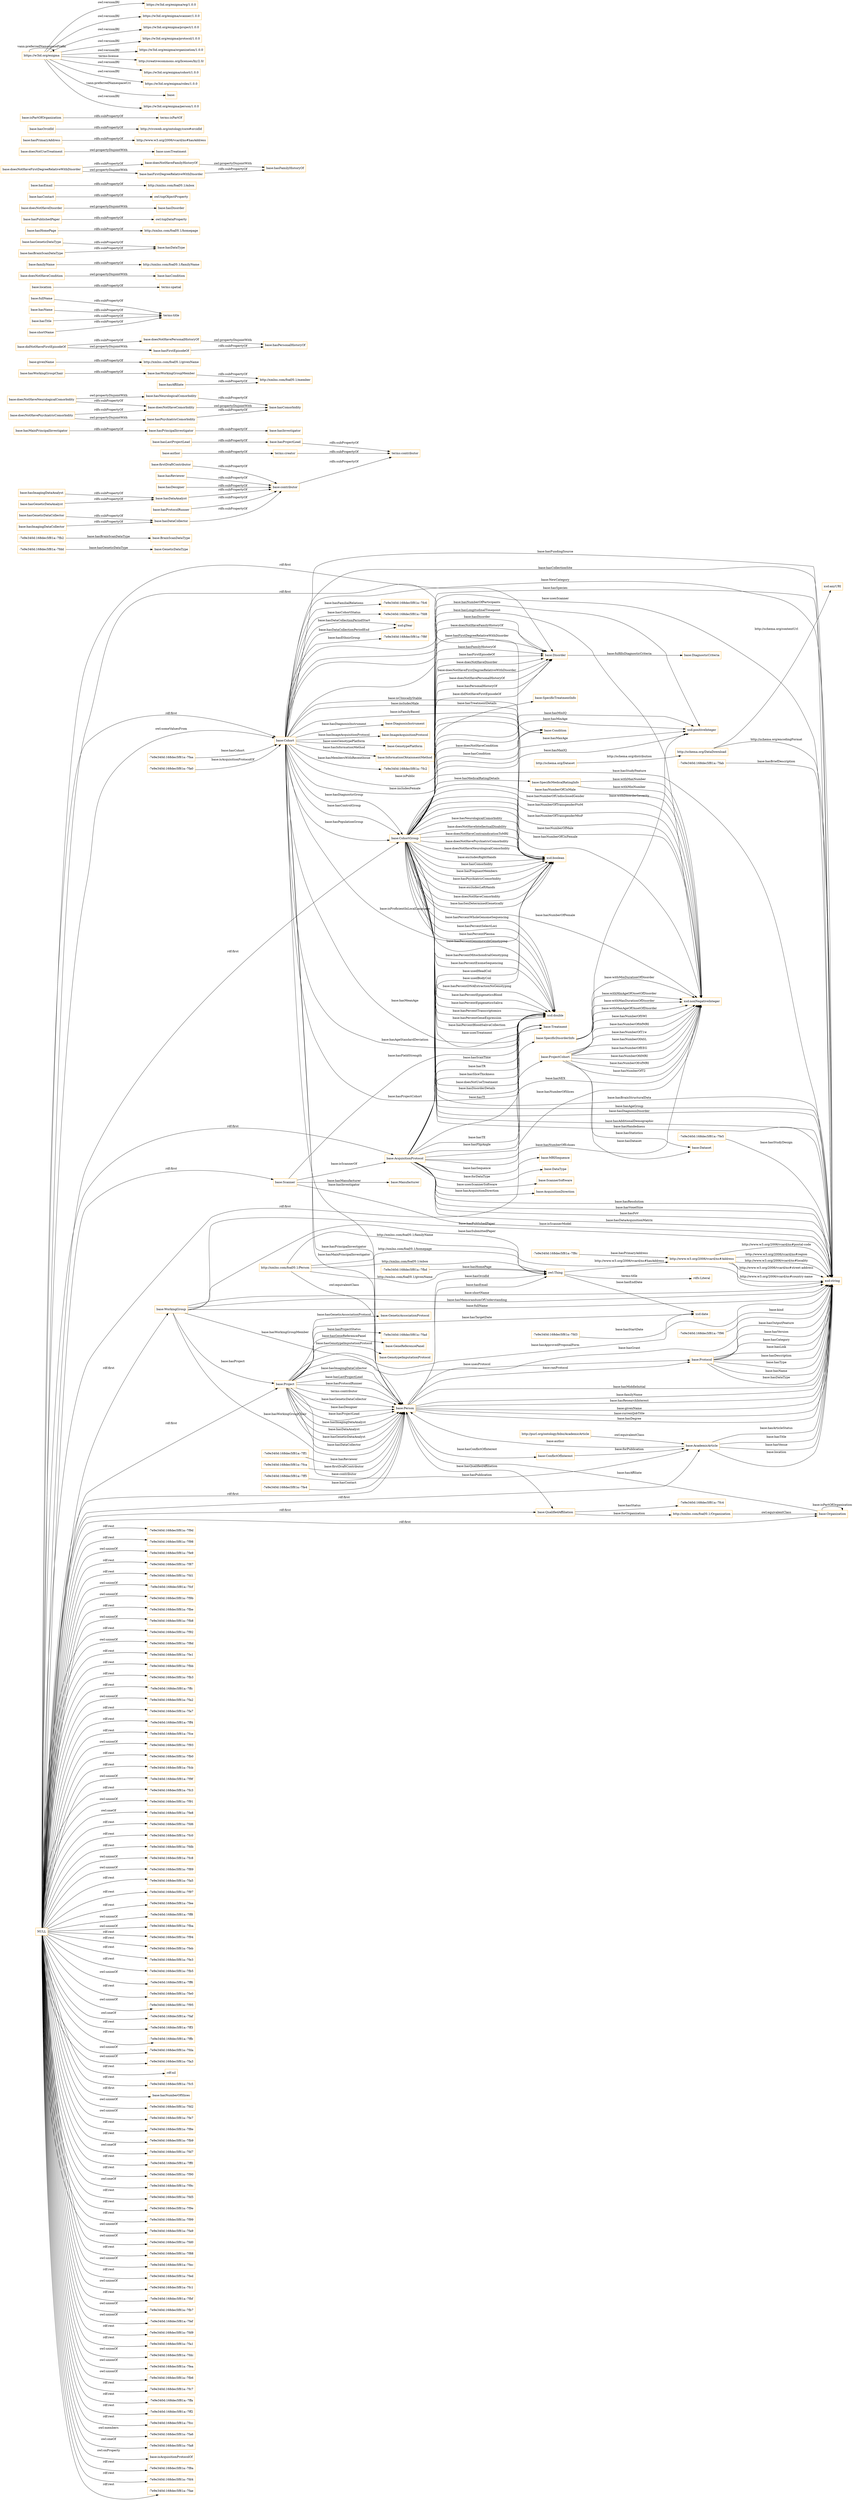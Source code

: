digraph ar2dtool_diagram { 
rankdir=LR;
size="1501"
node [shape = rectangle, color="orange"]; "base:SpecificDisorderInfo" "base:MRISequence" "-7e9e340d:168dec5f81a:-7ff1" "-7e9e340d:168dec5f81a:-7fab" "base:SpecificMedicalRatingInfo" "base:DataType" "-7e9e340d:168dec5f81a:-7fbd" "-7e9e340d:168dec5f81a:-7fe5" "http://purl.org/ontology/bibo/AcademicArticle" "base:DiagnosisInstrument" "base:WorkingGroup" "base:ImageAcquisitionProtocol" "base:Dataset" "http://schema.org/DataDownload" "base:ProjectCohort" "base:AcademicArticle" "-7e9e340d:168dec5f81a:-7fca" "base:QualifiedAffiliation" "-7e9e340d:168dec5f81a:-7fdd" "base:GeneReferencePanel" "base:ScannerSoftware" "-7e9e340d:168dec5f81a:-7fd3" "base:Protocol" "http://xmlns.com/foaf/0.1/Person" "base:AcquisitionProtocol" "base:GenotypePlatform" "-7e9e340d:168dec5f81a:-7fb2" "base:GenotypeImputationProtocol" "-7e9e340d:168dec5f81a:-7ff5" "base:GeneticDataType" "-7e9e340d:168dec5f81a:-7f8c" "-7e9e340d:168dec5f81a:-7fe4" "base:CohortGroup" "-7e9e340d:168dec5f81a:-7faa" "base:Scanner" "base:Condition" "base:Disorder" "base:ConflictOfInterest" "-7e9e340d:168dec5f81a:-7f96" "http://xmlns.com/foaf/0.1/Organization" "base:Manufacturer" "base:InformationObtainmentMethod" "base:AcquisitionDirection" "base:Cohort" "base:Project" "-7e9e340d:168dec5f81a:-7fa0" "base:GeneticAssociationProtocol" "-7e9e340d:168dec5f81a:-7fc2" "base:Person" "base:DiagnosticCriteria" "base:BrainScanDataType" "base:Treatment" "http://schema.org/Dataset" "base:SpecificTreatmentInfo" "base:Organization" "http://www.w3.org/2006/vcard/ns#Address" ; /*classes style*/
	"base:firstDraftContributor" -> "base:contributor" [ label = "rdfs:subPropertyOf" ];
	"base:hasMainPrincipalInvestigator" -> "base:hasPrincipalInvestigator" [ label = "rdfs:subPropertyOf" ];
	"base:hasPsychiatricComorbidity" -> "base:hasComorbidity" [ label = "rdfs:subPropertyOf" ];
	"base:hasWorkingGroupChair" -> "base:hasWorkingGroupMember" [ label = "rdfs:subPropertyOf" ];
	"base:givenName" -> "http://xmlns.com/foaf/0.1/givenName" [ label = "rdfs:subPropertyOf" ];
	"base:hasImagingDataAnalyst" -> "base:hasDataAnalyst" [ label = "rdfs:subPropertyOf" ];
	"base:hasWorkingGroupMember" -> "http://xmlns.com/foaf/0.1/member" [ label = "rdfs:subPropertyOf" ];
	"base:didNotHaveFirstEpisodeOf" -> "base:doesNotHavePersonalHistoryOf" [ label = "rdfs:subPropertyOf" ];
	"base:didNotHaveFirstEpisodeOf" -> "base:hasFirstEpisodeOf" [ label = "owl:propertyDisjointWith" ];
	"base:fullName" -> "terms:title" [ label = "rdfs:subPropertyOf" ];
	"base:location" -> "terms:spatial" [ label = "rdfs:subPropertyOf" ];
	"base:hasNeurologicalComorbidity" -> "base:hasComorbidity" [ label = "rdfs:subPropertyOf" ];
	"base:doesNotHaveCondition" -> "base:hasCondition" [ label = "owl:propertyDisjointWith" ];
	"base:familyName" -> "http://xmlns.com/foaf/0.1/familyName" [ label = "rdfs:subPropertyOf" ];
	"base:hasLastProjectLead" -> "base:hasProjectLead" [ label = "rdfs:subPropertyOf" ];
	"base:author" -> "terms:creator" [ label = "rdfs:subPropertyOf" ];
	"base:hasGeneticDataType" -> "base:hasDataType" [ label = "rdfs:subPropertyOf" ];
	"base:hasHomePage" -> "http://xmlns.com/foaf/0.1/homepage" [ label = "rdfs:subPropertyOf" ];
	"http://xmlns.com/foaf/0.1/Person" -> "base:Person" [ label = "owl:equivalentClass" ];
	"base:hasPublishedPaper" -> "owl:topDataProperty" [ label = "rdfs:subPropertyOf" ];
	"base:hasName" -> "terms:title" [ label = "rdfs:subPropertyOf" ];
	"base:doesNotHaveDisorder" -> "base:hasDisorder" [ label = "owl:propertyDisjointWith" ];
	"base:hasContact" -> "owl:topObjectProperty" [ label = "rdfs:subPropertyOf" ];
	"base:hasEmail" -> "http://xmlns.com/foaf/0.1/mbox" [ label = "rdfs:subPropertyOf" ];
	"base:hasProtocolRunner" -> "base:contributor" [ label = "rdfs:subPropertyOf" ];
	"base:doesNotHavePsychiatricComorbidity" -> "base:doesNotHaveComorbidity" [ label = "rdfs:subPropertyOf" ];
	"base:doesNotHavePsychiatricComorbidity" -> "base:hasPsychiatricComorbidity" [ label = "owl:propertyDisjointWith" ];
	"base:doesNotHaveFirstDegreeRelativeWithDisorder" -> "base:doesNotHaveFamilyHistoryOf" [ label = "rdfs:subPropertyOf" ];
	"base:doesNotHaveFirstDegreeRelativeWithDisorder" -> "base:hasFirstDegreeRelativeWithDisorder" [ label = "owl:propertyDisjointWith" ];
	"base:hasBrainScanDataType" -> "base:hasDataType" [ label = "rdfs:subPropertyOf" ];
	"base:hasGeneticDataCollector" -> "base:hasDataCollector" [ label = "rdfs:subPropertyOf" ];
	"base:hasDataAnalyst" -> "base:contributor" [ label = "rdfs:subPropertyOf" ];
	"base:hasAffiliate" -> "http://xmlns.com/foaf/0.1/member" [ label = "rdfs:subPropertyOf" ];
	"base:hasDataCollector" -> "base:contributor" [ label = "rdfs:subPropertyOf" ];
	"http://purl.org/ontology/bibo/AcademicArticle" -> "base:AcademicArticle" [ label = "owl:equivalentClass" ];
	"base:hasReviewer" -> "base:contributor" [ label = "rdfs:subPropertyOf" ];
	"base:hasGeneticDataAnalyst" -> "base:hasDataAnalyst" [ label = "rdfs:subPropertyOf" ];
	"base:doesNotUseTreatment" -> "base:usesTreatment" [ label = "owl:propertyDisjointWith" ];
	"base:doesNotHaveFamilyHistoryOf" -> "base:hasFamilyHistoryOf" [ label = "owl:propertyDisjointWith" ];
	"terms:creator" -> "terms:contributor" [ label = "rdfs:subPropertyOf" ];
	"base:hasPrimaryAddress" -> "http://www.w3.org/2006/vcard/ns#hasAddress" [ label = "rdfs:subPropertyOf" ];
	"base:doesNotHavePersonalHistoryOf" -> "base:hasPersonalHistoryOf" [ label = "owl:propertyDisjointWith" ];
	"base:hasImagingDataCollector" -> "base:hasDataCollector" [ label = "rdfs:subPropertyOf" ];
	"http://xmlns.com/foaf/0.1/Organization" -> "base:Organization" [ label = "owl:equivalentClass" ];
	"base:hasFirstEpisodeOf" -> "base:hasPersonalHistoryOf" [ label = "rdfs:subPropertyOf" ];
	"base:hasOrcidId" -> "http://vivoweb.org/ontology/core#orcidId" [ label = "rdfs:subPropertyOf" ];
	"NULL" -> "-7e9e340d:168dec5f81a:-7f9d" [ label = "rdf:rest" ];
	"NULL" -> "-7e9e340d:168dec5f81a:-7f98" [ label = "rdf:rest" ];
	"NULL" -> "base:AcquisitionProtocol" [ label = "rdf:first" ];
	"NULL" -> "-7e9e340d:168dec5f81a:-7fe9" [ label = "owl:unionOf" ];
	"NULL" -> "-7e9e340d:168dec5f81a:-7f87" [ label = "rdf:rest" ];
	"NULL" -> "-7e9e340d:168dec5f81a:-7fd1" [ label = "rdf:rest" ];
	"NULL" -> "base:Project" [ label = "rdf:first" ];
	"NULL" -> "-7e9e340d:168dec5f81a:-7fcf" [ label = "owl:unionOf" ];
	"NULL" -> "-7e9e340d:168dec5f81a:-7f9b" [ label = "owl:unionOf" ];
	"NULL" -> "-7e9e340d:168dec5f81a:-7fbe" [ label = "rdf:rest" ];
	"NULL" -> "-7e9e340d:168dec5f81a:-7fb8" [ label = "owl:unionOf" ];
	"NULL" -> "base:WorkingGroup" [ label = "rdf:first" ];
	"NULL" -> "-7e9e340d:168dec5f81a:-7f92" [ label = "rdf:rest" ];
	"NULL" -> "-7e9e340d:168dec5f81a:-7f8d" [ label = "owl:unionOf" ];
	"NULL" -> "-7e9e340d:168dec5f81a:-7fe1" [ label = "rdf:rest" ];
	"NULL" -> "-7e9e340d:168dec5f81a:-7fbb" [ label = "rdf:rest" ];
	"NULL" -> "-7e9e340d:168dec5f81a:-7fb3" [ label = "rdf:rest" ];
	"NULL" -> "base:QualifiedAffiliation" [ label = "rdf:first" ];
	"NULL" -> "-7e9e340d:168dec5f81a:-7ffc" [ label = "rdf:rest" ];
	"NULL" -> "-7e9e340d:168dec5f81a:-7fa2" [ label = "owl:unionOf" ];
	"NULL" -> "-7e9e340d:168dec5f81a:-7fa7" [ label = "rdf:rest" ];
	"NULL" -> "-7e9e340d:168dec5f81a:-7ff4" [ label = "rdf:rest" ];
	"NULL" -> "-7e9e340d:168dec5f81a:-7fce" [ label = "rdf:rest" ];
	"NULL" -> "-7e9e340d:168dec5f81a:-7f93" [ label = "owl:unionOf" ];
	"NULL" -> "-7e9e340d:168dec5f81a:-7fb0" [ label = "rdf:rest" ];
	"NULL" -> "base:AcademicArticle" [ label = "rdf:first" ];
	"NULL" -> "-7e9e340d:168dec5f81a:-7fcb" [ label = "rdf:rest" ];
	"NULL" -> "-7e9e340d:168dec5f81a:-7f9f" [ label = "owl:unionOf" ];
	"NULL" -> "-7e9e340d:168dec5f81a:-7fc3" [ label = "rdf:rest" ];
	"NULL" -> "-7e9e340d:168dec5f81a:-7f91" [ label = "owl:unionOf" ];
	"NULL" -> "-7e9e340d:168dec5f81a:-7fe8" [ label = "owl:oneOf" ];
	"NULL" -> "-7e9e340d:168dec5f81a:-7fd6" [ label = "rdf:rest" ];
	"NULL" -> "base:CohortGroup" [ label = "rdf:first" ];
	"NULL" -> "-7e9e340d:168dec5f81a:-7fc0" [ label = "rdf:rest" ];
	"NULL" -> "-7e9e340d:168dec5f81a:-7fdb" [ label = "rdf:rest" ];
	"NULL" -> "-7e9e340d:168dec5f81a:-7fc8" [ label = "owl:unionOf" ];
	"NULL" -> "-7e9e340d:168dec5f81a:-7f89" [ label = "owl:unionOf" ];
	"NULL" -> "-7e9e340d:168dec5f81a:-7fa5" [ label = "rdf:rest" ];
	"NULL" -> "-7e9e340d:168dec5f81a:-7f97" [ label = "rdf:rest" ];
	"NULL" -> "-7e9e340d:168dec5f81a:-7fee" [ label = "rdf:rest" ];
	"NULL" -> "-7e9e340d:168dec5f81a:-7ff8" [ label = "owl:unionOf" ];
	"NULL" -> "base:Scanner" [ label = "rdf:first" ];
	"NULL" -> "-7e9e340d:168dec5f81a:-7fba" [ label = "owl:unionOf" ];
	"NULL" -> "base:Condition" [ label = "rdf:first" ];
	"NULL" -> "-7e9e340d:168dec5f81a:-7f94" [ label = "rdf:rest" ];
	"NULL" -> "-7e9e340d:168dec5f81a:-7feb" [ label = "rdf:rest" ];
	"NULL" -> "-7e9e340d:168dec5f81a:-7fe3" [ label = "rdf:rest" ];
	"NULL" -> "-7e9e340d:168dec5f81a:-7fb5" [ label = "rdf:rest" ];
	"NULL" -> "-7e9e340d:168dec5f81a:-7ff6" [ label = "owl:unionOf" ];
	"NULL" -> "-7e9e340d:168dec5f81a:-7fe0" [ label = "rdf:rest" ];
	"NULL" -> "base:Disorder" [ label = "rdf:first" ];
	"NULL" -> "-7e9e340d:168dec5f81a:-7f95" [ label = "owl:unionOf" ];
	"NULL" -> "-7e9e340d:168dec5f81a:-7faf" [ label = "owl:oneOf" ];
	"NULL" -> "-7e9e340d:168dec5f81a:-7ff3" [ label = "rdf:rest" ];
	"NULL" -> "-7e9e340d:168dec5f81a:-7ffb" [ label = "rdf:rest" ];
	"NULL" -> "-7e9e340d:168dec5f81a:-7fda" [ label = "owl:unionOf" ];
	"NULL" -> "-7e9e340d:168dec5f81a:-7fa3" [ label = "owl:unionOf" ];
	"NULL" -> "rdf:nil" [ label = "rdf:rest" ];
	"NULL" -> "base:Cohort" [ label = "rdf:first" ];
	"NULL" -> "-7e9e340d:168dec5f81a:-7fc5" [ label = "rdf:rest" ];
	"NULL" -> "base:hasNumberOfSlices" [ label = "rdf:first" ];
	"NULL" -> "-7e9e340d:168dec5f81a:-7fd2" [ label = "owl:unionOf" ];
	"NULL" -> "-7e9e340d:168dec5f81a:-7fe7" [ label = "owl:unionOf" ];
	"NULL" -> "-7e9e340d:168dec5f81a:-7f8e" [ label = "rdf:rest" ];
	"NULL" -> "-7e9e340d:168dec5f81a:-7fb9" [ label = "rdf:rest" ];
	"NULL" -> "-7e9e340d:168dec5f81a:-7fd7" [ label = "owl:oneOf" ];
	"NULL" -> "-7e9e340d:168dec5f81a:-7ff0" [ label = "rdf:rest" ];
	"NULL" -> "-7e9e340d:168dec5f81a:-7f90" [ label = "rdf:rest" ];
	"NULL" -> "base:Treatment" [ label = "rdf:first" ];
	"NULL" -> "-7e9e340d:168dec5f81a:-7f9c" [ label = "owl:oneOf" ];
	"NULL" -> "-7e9e340d:168dec5f81a:-7fd5" [ label = "rdf:rest" ];
	"NULL" -> "-7e9e340d:168dec5f81a:-7f9e" [ label = "rdf:rest" ];
	"NULL" -> "-7e9e340d:168dec5f81a:-7f99" [ label = "rdf:rest" ];
	"NULL" -> "-7e9e340d:168dec5f81a:-7fa9" [ label = "owl:unionOf" ];
	"NULL" -> "-7e9e340d:168dec5f81a:-7fd0" [ label = "owl:unionOf" ];
	"NULL" -> "-7e9e340d:168dec5f81a:-7f88" [ label = "rdf:rest" ];
	"NULL" -> "-7e9e340d:168dec5f81a:-7fec" [ label = "owl:unionOf" ];
	"NULL" -> "-7e9e340d:168dec5f81a:-7fed" [ label = "rdf:rest" ];
	"NULL" -> "-7e9e340d:168dec5f81a:-7fc1" [ label = "owl:unionOf" ];
	"NULL" -> "-7e9e340d:168dec5f81a:-7fbf" [ label = "rdf:rest" ];
	"NULL" -> "-7e9e340d:168dec5f81a:-7fb7" [ label = "owl:unionOf" ];
	"NULL" -> "-7e9e340d:168dec5f81a:-7fef" [ label = "owl:unionOf" ];
	"NULL" -> "-7e9e340d:168dec5f81a:-7fd9" [ label = "rdf:rest" ];
	"NULL" -> "-7e9e340d:168dec5f81a:-7fa1" [ label = "rdf:rest" ];
	"NULL" -> "base:Person" [ label = "rdf:first" ];
	"NULL" -> "base:Organization" [ label = "rdf:first" ];
	"NULL" -> "-7e9e340d:168dec5f81a:-7fdc" [ label = "owl:unionOf" ];
	"NULL" -> "-7e9e340d:168dec5f81a:-7fea" [ label = "owl:unionOf" ];
	"NULL" -> "-7e9e340d:168dec5f81a:-7fb6" [ label = "owl:unionOf" ];
	"NULL" -> "-7e9e340d:168dec5f81a:-7fc7" [ label = "rdf:rest" ];
	"NULL" -> "base:Cohort" [ label = "owl:someValuesFrom" ];
	"NULL" -> "-7e9e340d:168dec5f81a:-7ffa" [ label = "rdf:rest" ];
	"NULL" -> "-7e9e340d:168dec5f81a:-7ff2" [ label = "rdf:rest" ];
	"NULL" -> "-7e9e340d:168dec5f81a:-7fcc" [ label = "rdf:rest" ];
	"NULL" -> "-7e9e340d:168dec5f81a:-7fa6" [ label = "owl:members" ];
	"NULL" -> "-7e9e340d:168dec5f81a:-7fa8" [ label = "owl:oneOf" ];
	"NULL" -> "base:isAcquisitionProtocolOf" [ label = "owl:onProperty" ];
	"NULL" -> "-7e9e340d:168dec5f81a:-7f8a" [ label = "rdf:rest" ];
	"NULL" -> "-7e9e340d:168dec5f81a:-7fd4" [ label = "rdf:rest" ];
	"NULL" -> "-7e9e340d:168dec5f81a:-7fae" [ label = "rdf:rest" ];
	"base:isPartOfOrganization" -> "terms:isPartOf" [ label = "rdfs:subPropertyOf" ];
	"base:hasTitle" -> "terms:title" [ label = "rdfs:subPropertyOf" ];
	"base:contributor" -> "terms:contributor" [ label = "rdfs:subPropertyOf" ];
	"base:hasProjectLead" -> "terms:contributor" [ label = "rdfs:subPropertyOf" ];
	"https://w3id.org/enigma" -> "https://w3id.org/enigma/wg/1.0.0" [ label = "owl:versionIRI" ];
	"https://w3id.org/enigma" -> "https://w3id.org/enigma/scanner/1.0.0" [ label = "owl:versionIRI" ];
	"https://w3id.org/enigma" -> "https://w3id.org/enigma/project/1.0.0" [ label = "owl:versionIRI" ];
	"https://w3id.org/enigma" -> "https://w3id.org/enigma/protocol/1.0.0" [ label = "owl:versionIRI" ];
	"https://w3id.org/enigma" -> "https://w3id.org/enigma/organization/1.0.0" [ label = "owl:versionIRI" ];
	"https://w3id.org/enigma" -> "http://creativecommons.org/licenses/by/2.0/" [ label = "terms:license" ];
	"https://w3id.org/enigma" -> "https://w3id.org/enigma/cohort/1.0.0" [ label = "owl:versionIRI" ];
	"https://w3id.org/enigma" -> "https://w3id.org/enigma/roles/1.0.0" [ label = "owl:versionIRI" ];
	"https://w3id.org/enigma" -> "base:" [ label = "vann:preferredNamespaceUri" ];
	"https://w3id.org/enigma" -> "https://w3id.org/enigma/person/1.0.0" [ label = "owl:versionIRI" ];
	"https://w3id.org/enigma" -> "https://w3id.org/enigma" [ label = "vann:preferredNamespacePrefix" ];
	"base:doesNotHaveComorbidity" -> "base:hasComorbidity" [ label = "owl:propertyDisjointWith" ];
	"base:hasDesigner" -> "base:contributor" [ label = "rdfs:subPropertyOf" ];
	"base:hasFirstDegreeRelativeWithDisorder" -> "base:hasFamilyHistoryOf" [ label = "rdfs:subPropertyOf" ];
	"base:hasPrincipalInvestigator" -> "base:hasInvestigator" [ label = "rdfs:subPropertyOf" ];
	"base:doesNotHaveNeurologicalComorbidity" -> "base:doesNotHaveComorbidity" [ label = "rdfs:subPropertyOf" ];
	"base:doesNotHaveNeurologicalComorbidity" -> "base:hasNeurologicalComorbidity" [ label = "owl:propertyDisjointWith" ];
	"base:shortName" -> "terms:title" [ label = "rdfs:subPropertyOf" ];
	"-7e9e340d:168dec5f81a:-7fab" -> "xsd:string" [ label = "base:hasBriefDescription" ];
	"base:CohortGroup" -> "xsd:positiveInteger" [ label = "base:hasMinIQ" ];
	"base:Project" -> "base:Person" [ label = "base:hasImagingDataAnalyst" ];
	"base:Project" -> "base:Person" [ label = "base:hasDataAnalyst" ];
	"base:Project" -> "base:GenotypeImputationProtocol" [ label = "base:hasGenotypeImputationProtocol" ];
	"base:CohortGroup" -> "xsd:string" [ label = "base:hasHandedness" ];
	"http://www.w3.org/2006/vcard/ns#Address" -> "xsd:string" [ label = "http://www.w3.org/2006/vcard/ns#postal-code" ];
	"base:Cohort" -> "-7e9e340d:168dec5f81a:-7fc6" [ label = "base:hasFamilialRelations" ];
	"base:CohortGroup" -> "base:SpecificMedicalRatingInfo" [ label = "base:hasMedicalRatingDetails" ];
	"base:Cohort" -> "xsd:boolean" [ label = "base:isProficientInLocalLanguage" ];
	"base:ProjectCohort" -> "xsd:nonNegativeInteger" [ label = "base:hasNumberOfrsfMRI" ];
	"base:Person" -> "base:ConflictOfInterest" [ label = "base:hasConflictOfInterest" ];
	"base:Project" -> "base:Person" [ label = "base:hasGeneticDataAnalyst" ];
	"base:Cohort" -> "base:CohortGroup" [ label = "base:hasControlGroup" ];
	"base:CohortGroup" -> "xsd:boolean" [ label = "base:doesNotHaveNeurologicalComorbidity" ];
	"base:CohortGroup" -> "base:Disorder" [ label = "base:hasDisorder" ];
	"base:CohortGroup" -> "xsd:double" [ label = "base:hasPercentGenomewideGenotyping" ];
	"base:AcademicArticle" -> "xsd:string" [ label = "base:hasArticleStatus" ];
	"base:Scanner" -> "base:AcquisitionProtocol" [ label = "base:isScannerOf" ];
	"base:Project" -> "base:Person" [ label = "base:hasDataCollector" ];
	"base:AcquisitionProtocol" -> "xsd:boolean" [ label = "base:usedBodyCoil" ];
	"base:CohortGroup" -> "base:Disorder" [ label = "base:doesNotHaveFamilyHistoryOf" ];
	"base:Scanner" -> "xsd:string" [ label = "base:isScannerModel" ];
	"base:Cohort" -> "-7e9e340d:168dec5f81a:-7fd8" [ label = "base:hasCohortStatus" ];
	"-7e9e340d:168dec5f81a:-7fe5" -> "xsd:string" [ label = "base:hasStudyDesign" ];
	"http://xmlns.com/foaf/0.1/Person" -> "owl:Thing" [ label = "http://xmlns.com/foaf/0.1/homepage" ];
	"base:Scanner" -> "base:Manufacturer" [ label = "base:hasManufacturer" ];
	"base:SpecificMedicalRatingInfo" -> "xsd:nonNegativeInteger" [ label = "base:withMinNumber" ];
	"-7e9e340d:168dec5f81a:-7ff5" -> "base:Person" [ label = "base:contributor" ];
	"base:Organization" -> "base:Organization" [ label = "base:isPartOfOrganization" ];
	"base:CohortGroup" -> "xsd:nonNegativeInteger" [ label = "base:hasNumberOfCisMale" ];
	"base:CohortGroup" -> "xsd:boolean" [ label = "base:excludesRightHands" ];
	"-7e9e340d:168dec5f81a:-7fa0" -> "base:Cohort" [ label = "base:isAcquisitionProtocolOf" ];
	"base:SpecificDisorderInfo" -> "xsd:nonNegativeInteger" [ label = "base:withMinAgeOfOnsetOfDisorder" ];
	"base:AcquisitionProtocol" -> "xsd:double" [ label = "base:hasFlipAngle" ];
	"base:CohortGroup" -> "base:Disorder" [ label = "base:hasFirstDegreeRelativeWithDisorder" ];
	"base:Protocol" -> "xsd:string" [ label = "base:hasLink" ];
	"base:Cohort" -> "base:Person" [ label = "base:hasInvestigator" ];
	"base:AcquisitionProtocol" -> "xsd:nonNegativeInteger" [ label = "base:hasNumberOfSlices" ];
	"base:Project" -> "base:Person" [ label = "base:hasImagingDataCollector" ];
	"base:Person" -> "xsd:string" [ label = "base:hasResearchInterest" ];
	"http://schema.org/DataDownload" -> "xsd:string" [ label = "http://schema.org/encodingFormat" ];
	"base:Person" -> "owl:Thing" [ label = "base:hasOrcidId" ];
	"base:AcquisitionProtocol" -> "xsd:nonNegativeInteger" [ label = "base:hasNumberOfEchoes" ];
	"base:Person" -> "base:Protocol" [ label = "base:ranProtocol" ];
	"base:AcquisitionProtocol" -> "base:DataType" [ label = "base:forDataType" ];
	"base:CohortGroup" -> "xsd:boolean" [ label = "base:hasComorbidity" ];
	"base:CohortGroup" -> "base:SpecificTreatmentInfo" [ label = "base:hasTreatmentDetails" ];
	"owl:Thing" -> "rdfs:Literal" [ label = "terms:title" ];
	"base:ProjectCohort" -> "base:Dataset" [ label = "base:hasDataset" ];
	"base:Project" -> "xsd:date" [ label = "base:hasTargetDate" ];
	"base:SpecificDisorderInfo" -> "xsd:nonNegativeInteger" [ label = "base:withMaxDurationOfDisorder" ];
	"base:Protocol" -> "xsd:string" [ label = "base:hasDescription" ];
	"base:CohortGroup" -> "base:Disorder" [ label = "base:hasFamilyHistoryOf" ];
	"base:Person" -> "xsd:string" [ label = "base:givenName" ];
	"base:Cohort" -> "base:GenotypePlatform" [ label = "base:usesGenotypePlatform" ];
	"base:Cohort" -> "base:ImageAcquisitionProtocol" [ label = "base:hasImageAcquisitionProtocol" ];
	"base:Project" -> "-7e9e340d:168dec5f81a:-7fad" [ label = "base:hasProjectStatus" ];
	"base:Person" -> "xsd:string" [ label = "base:currentJobTitle" ];
	"http://www.w3.org/2006/vcard/ns#Address" -> "xsd:string" [ label = "http://www.w3.org/2006/vcard/ns#region" ];
	"base:Organization" -> "base:Person" [ label = "base:hasAffiliate" ];
	"base:Protocol" -> "xsd:string" [ label = "base:hasType" ];
	"-7e9e340d:168dec5f81a:-7fbd" -> "owl:Thing" [ label = "base:hasHomePage" ];
	"owl:Thing" -> "http://www.w3.org/2006/vcard/ns#Address" [ label = "http://www.w3.org/2006/vcard/ns#hasAddress" ];
	"base:CohortGroup" -> "xsd:nonNegativeInteger" [ label = "base:hasNumberOfUndisclosedGender" ];
	"base:CohortGroup" -> "xsd:nonNegativeInteger" [ label = "base:hasNumberOfTransgenderFtoM" ];
	"http://www.w3.org/2006/vcard/ns#Address" -> "xsd:string" [ label = "http://www.w3.org/2006/vcard/ns#street-address" ];
	"-7e9e340d:168dec5f81a:-7fb2" -> "base:BrainScanDataType" [ label = "base:hasBrainScanDataType" ];
	"base:CohortGroup" -> "xsd:string" [ label = "base:hasStudyFeature" ];
	"base:Cohort" -> "xsd:gYear" [ label = "base:hasDataCollectionPeriodEnd" ];
	"base:CohortGroup" -> "xsd:double" [ label = "base:hasPercentMitochondrialGenotyping" ];
	"base:CohortGroup" -> "base:Treatment" [ label = "base:usesTreatment" ];
	"base:AcquisitionProtocol" -> "xsd:string" [ label = "base:hasVoxelSize" ];
	"base:CohortGroup" -> "base:Condition" [ label = "base:hasCondition" ];
	"base:Cohort" -> "xsd:double" [ label = "base:hasMeanAge" ];
	"base:Project" -> "base:Person" [ label = "base:hasLastProjectLead" ];
	"base:Cohort" -> "xsd:string" [ label = "base:hasFundingSource" ];
	"http://xmlns.com/foaf/0.1/Person" -> "owl:Thing" [ label = "http://xmlns.com/foaf/0.1/mbox" ];
	"base:CohortGroup" -> "xsd:boolean" [ label = "base:hasPregnantMembers" ];
	"base:Project" -> "base:Person" [ label = "base:hasProtocolRunner" ];
	"base:CohortGroup" -> "base:Disorder" [ label = "base:hasFirstEpisodeOf" ];
	"base:CohortGroup" -> "xsd:boolean" [ label = "base:hasPsychiatricComorbidity" ];
	"-7e9e340d:168dec5f81a:-7f96" -> "xsd:string" [ label = "base:kind" ];
	"http://xmlns.com/foaf/0.1/Person" -> "owl:Thing" [ label = "http://xmlns.com/foaf/0.1/givenName" ];
	"-7e9e340d:168dec5f81a:-7faa" -> "base:Cohort" [ label = "base:hasCohort" ];
	"base:Cohort" -> "xsd:string" [ label = "base:hasCollectionSite" ];
	"base:Person" -> "xsd:string" [ label = "base:hasDegree" ];
	"base:CohortGroup" -> "base:Disorder" [ label = "base:doesNotHaveDisorder" ];
	"base:Person" -> "xsd:string" [ label = "base:hasGrant" ];
	"base:AcquisitionProtocol" -> "xsd:boolean" [ label = "base:usedHeadCoil" ];
	"base:SpecificDisorderInfo" -> "xsd:positiveInteger" [ label = "base:withDisorderSeverity" ];
	"base:Project" -> "base:Person" [ label = "terms:contributor" ];
	"base:WorkingGroup" -> "base:Person" [ label = "base:hasWorkingGroupMember" ];
	"base:CohortGroup" -> "base:Disorder" [ label = "base:doesNotHaveFirstDegreeRelativeWithDisorder" ];
	"base:ProjectCohort" -> "xsd:nonNegativeInteger" [ label = "base:hasNumberOfASL" ];
	"base:AcquisitionProtocol" -> "base:AcquisitionDirection" [ label = "base:hasAcquisitionDirection" ];
	"base:CohortGroup" -> "xsd:positiveInteger" [ label = "base:hasMinAge" ];
	"base:CohortGroup" -> "xsd:nonNegativeInteger" [ label = "base:hasNumberOfTransgenderMtoF" ];
	"base:Cohort" -> "base:ProjectCohort" [ label = "base:hasProjectCohort" ];
	"base:CohortGroup" -> "xsd:boolean" [ label = "base:excludesLeftHands" ];
	"base:Protocol" -> "xsd:string" [ label = "base:hasName" ];
	"base:AcademicArticle" -> "xsd:string" [ label = "base:hasTitle" ];
	"base:Cohort" -> "base:DiagnosisInstrument" [ label = "base:hasDiagnosisInstrument" ];
	"base:Person" -> "owl:Thing" [ label = "base:hasEmail" ];
	"base:AcademicArticle" -> "xsd:string" [ label = "base:hasVenue" ];
	"-7e9e340d:168dec5f81a:-7fd3" -> "xsd:date" [ label = "base:hasStartDate" ];
	"base:WorkingGroup" -> "base:Person" [ label = "base:hasWorkingGroupChair" ];
	"base:Cohort" -> "xsd:boolean" [ label = "base:includesMale" ];
	"base:CohortGroup" -> "xsd:double" [ label = "base:hasPercentExomeSequencing" ];
	"base:CohortGroup" -> "xsd:double" [ label = "base:hasPercentDNAExtractionNoGenotyping" ];
	"base:CohortGroup" -> "xsd:string" [ label = "base:hasDiagnosisDisorder" ];
	"-7e9e340d:168dec5f81a:-7fe4" -> "base:Person" [ label = "base:hasContact" ];
	"base:WorkingGroup" -> "xsd:string" [ label = "base:hasMemorandumOfUnderstanding" ];
	"-7e9e340d:168dec5f81a:-7ff1" -> "base:Person" [ label = "base:hasReviewer" ];
	"base:Cohort" -> "xsd:boolean" [ label = "base:isFamilyBased" ];
	"base:CohortGroup" -> "xsd:boolean" [ label = "base:doesNotHaveComorbidity" ];
	"base:Project" -> "base:Person" [ label = "base:hasGeneticDataCollector" ];
	"base:Project" -> "xsd:string" [ label = "base:hasApprovedProposalForm" ];
	"base:AcquisitionProtocol" -> "xsd:string" [ label = "base:hasFoV" ];
	"base:CohortGroup" -> "xsd:boolean" [ label = "base:hasSexDeterminedGenetically" ];
	"base:CohortGroup" -> "xsd:double" [ label = "base:hasPercentEpigeneticsBlood" ];
	"base:Cohort" -> "xsd:gYear" [ label = "base:hasDataCollectionPeriodStart" ];
	"base:Project" -> "base:Person" [ label = "base:hasDesigner" ];
	"base:WorkingGroup" -> "base:Project" [ label = "base:hasProject" ];
	"http://schema.org/DataDownload" -> "xsd:anyURI" [ label = "http://schema.org/contentUrl" ];
	"base:Cohort" -> "base:CohortGroup" [ label = "base:hasPopulationGroup" ];
	"base:AcademicArticle" -> "xsd:string" [ label = "base:location" ];
	"base:WorkingGroup" -> "xsd:string" [ label = "base:fullName" ];
	"owl:Thing" -> "xsd:date" [ label = "base:hasEndDate" ];
	"base:Person" -> "xsd:string" [ label = "base:hasMiddleInitial" ];
	"base:QualifiedAffiliation" -> "-7e9e340d:168dec5f81a:-7fc4" [ label = "base:hasStatus" ];
	"base:Scanner" -> "xsd:double" [ label = "base:hasFieldStrength" ];
	"base:CohortGroup" -> "xsd:double" [ label = "base:hasPercentEpigeneticsSaliva" ];
	"http://xmlns.com/foaf/0.1/Person" -> "owl:Thing" [ label = "http://xmlns.com/foaf/0.1/familyName" ];
	"base:Cohort" -> "xsd:boolean" [ label = "base:isPublic" ];
	"base:Cohort" -> "xsd:string" [ label = "base:NewCategory" ];
	"http://www.w3.org/2006/vcard/ns#Address" -> "xsd:string" [ label = "http://www.w3.org/2006/vcard/ns#locality" ];
	"base:ProjectCohort" -> "xsd:nonNegativeInteger" [ label = "base:hasNumberOfT2" ];
	"base:Protocol" -> "xsd:string" [ label = "base:hasDataType" ];
	"base:Cohort" -> "-7e9e340d:168dec5f81a:-7fc2" [ label = "base:hasMembersWithRecentIssue" ];
	"base:Cohort" -> "-7e9e340d:168dec5f81a:-7f8f" [ label = "base:hasEthnicGroup" ];
	"base:SpecificDisorderInfo" -> "xsd:nonNegativeInteger" [ label = "base:withMaxAgeOfOnsetOfDisorder" ];
	"base:Disorder" -> "base:DiagnosticCriteria" [ label = "base:fulfillsDiagnosticCriteria" ];
	"base:CohortGroup" -> "xsd:positiveInteger" [ label = "base:hasMaxAge" ];
	"base:CohortGroup" -> "xsd:boolean" [ label = "base:hasNeurologicalComorbidity" ];
	"base:Project" -> "base:GeneReferencePanel" [ label = "base:hasGeneReferencePanel" ];
	"base:CohortGroup" -> "xsd:double" [ label = "base:hasPercentTranscriptomics" ];
	"http://schema.org/Dataset" -> "http://schema.org/DataDownload" [ label = "http://schema.org/distribution" ];
	"base:CohortGroup" -> "base:Disorder" [ label = "base:doesNotHavePersonalHistoryOf" ];
	"base:WorkingGroup" -> "xsd:string" [ label = "base:hasPublishedPaper" ];
	"base:AcquisitionProtocol" -> "xsd:double" [ label = "base:hasScanTime" ];
	"base:ProjectCohort" -> "xsd:nonNegativeInteger" [ label = "base:hasNumberOfSWI" ];
	"-7e9e340d:168dec5f81a:-7fdd" -> "base:GeneticDataType" [ label = "base:hasGeneticDataType" ];
	"base:Person" -> "xsd:string" [ label = "base:familyName" ];
	"base:CohortGroup" -> "xsd:boolean" [ label = "base:doesNotHaveIntellectualDisability" ];
	"base:Cohort" -> "xsd:string" [ label = "base:hasSpecies" ];
	"base:SpecificDisorderInfo" -> "xsd:nonNegativeInteger" [ label = "base:withMinDurationOfDisorder" ];
	"base:CohortGroup" -> "xsd:boolean" [ label = "base:doesNotHaveContraindicationToMRI" ];
	"base:ProjectCohort" -> "xsd:nonNegativeInteger" [ label = "base:hasNumberOftbfMRI" ];
	"base:Cohort" -> "base:CohortGroup" [ label = "base:hasDiagnosticGroup" ];
	"base:CohortGroup" -> "xsd:boolean" [ label = "base:doesNotHavePsychiatricComorbidity" ];
	"base:QualifiedAffiliation" -> "http://xmlns.com/foaf/0.1/Organization" [ label = "base:forOrganization" ];
	"base:Project" -> "base:Protocol" [ label = "base:usesProtocol" ];
	"base:CohortGroup" -> "xsd:double" [ label = "base:hasPercentGeneExpression" ];
	"base:Person" -> "base:QualifiedAffiliation" [ label = "base:hasQualifiedAffiliation" ];
	"base:AcquisitionProtocol" -> "xsd:string" [ label = "base:hasDataAcquisitionMatrix" ];
	"-7e9e340d:168dec5f81a:-7f8c" -> "http://www.w3.org/2006/vcard/ns#Address" [ label = "base:hasPrimaryAddress" ];
	"-7e9e340d:168dec5f81a:-7fca" -> "base:Person" [ label = "base:firstDraftContributor" ];
	"base:AcquisitionProtocol" -> "base:ScannerSoftware" [ label = "base:usesScannerSoftware" ];
	"base:Protocol" -> "xsd:string" [ label = "base:hasOutputFeature" ];
	"base:CohortGroup" -> "base:Treatment" [ label = "base:doesNotUseTreatment" ];
	"base:Cohort" -> "base:InformationObtainmentMethod" [ label = "base:hasInformationMethod" ];
	"base:CohortGroup" -> "xsd:string" [ label = "base:hasAdditionalDemographic" ];
	"base:Protocol" -> "xsd:string" [ label = "base:hasVersion" ];
	"base:ProjectCohort" -> "xsd:nonNegativeInteger" [ label = "base:hasNumberOfT1w" ];
	"base:CohortGroup" -> "xsd:double" [ label = "base:hasPercentBloodSalivaCollection" ];
	"base:SpecificMedicalRatingInfo" -> "xsd:nonNegativeInteger" [ label = "base:withMaxNumber" ];
	"base:Cohort" -> "xsd:nonNegativeInteger" [ label = "base:hasLongitudinalTimepoint" ];
	"base:WorkingGroup" -> "xsd:string" [ label = "base:hasSubmittedPaper" ];
	"base:Cohort" -> "xsd:boolean" [ label = "base:includesFemale" ];
	"http://www.w3.org/2006/vcard/ns#Address" -> "xsd:string" [ label = "http://www.w3.org/2006/vcard/ns#country-name" ];
	"base:ProjectCohort" -> "xsd:nonNegativeInteger" [ label = "base:hasNumberOfEEG" ];
	"base:Protocol" -> "xsd:string" [ label = "base:hasCategory" ];
	"base:CohortGroup" -> "xsd:double" [ label = "base:hasPercentWholeGenomeSequencing" ];
	"base:CohortGroup" -> "xsd:positiveInteger" [ label = "base:hasMaxIQ" ];
	"base:Project" -> "base:GeneticAssociationProtocol" [ label = "base:hasGeneticAssociationProtocol" ];
	"base:CohortGroup" -> "xsd:nonNegativeInteger" [ label = "base:hasNumberOfMale" ];
	"base:CohortGroup" -> "xsd:nonNegativeInteger" [ label = "base:hasNumberOfCisFemale" ];
	"base:AcademicArticle" -> "base:Person" [ label = "base:author" ];
	"base:CohortGroup" -> "base:SpecificDisorderInfo" [ label = "base:hasDisorderDetails" ];
	"base:AcquisitionProtocol" -> "xsd:nonNegativeInteger" [ label = "base:hasNEX" ];
	"base:Cohort" -> "xsd:double" [ label = "base:hasAgeStandardDeviation" ];
	"base:CohortGroup" -> "base:Disorder" [ label = "base:hasPersonalHistoryOf" ];
	"base:AcquisitionProtocol" -> "xsd:double" [ label = "base:hasTR" ];
	"base:ProjectCohort" -> "base:Dataset" [ label = "base:hasStatistics" ];
	"base:Cohort" -> "xsd:positiveInteger" [ label = "base:hasNumberOfParticipants" ];
	"base:CohortGroup" -> "xsd:double" [ label = "base:hasPercentSelectLoci" ];
	"base:Cohort" -> "base:Person" [ label = "base:hasPrincipalInvestigator" ];
	"base:CohortGroup" -> "xsd:string" [ label = "base:hasAgeGroup" ];
	"base:Project" -> "base:AcademicArticle" [ label = "base:hasPublication" ];
	"base:CohortGroup" -> "xsd:string" [ label = "base:hasBrainStructuralData" ];
	"base:ConflictOfInterest" -> "base:AcademicArticle" [ label = "base:forPublication" ];
	"base:Cohort" -> "xsd:boolean" [ label = "base:isClinicallyStable" ];
	"base:CohortGroup" -> "xsd:double" [ label = "base:hasPercentPlasma" ];
	"base:AcquisitionProtocol" -> "base:MRISequence" [ label = "base:hasSequence" ];
	"base:Cohort" -> "base:Person" [ label = "base:hasMainPrincipalInvestigator" ];
	"base:Project" -> "base:Person" [ label = "base:hasProjectLead" ];
	"base:CohortGroup" -> "xsd:nonNegativeInteger" [ label = "base:hasNumberOfFemale" ];
	"base:AcquisitionProtocol" -> "xsd:string" [ label = "base:hasResolution" ];
	"base:ProjectCohort" -> "xsd:nonNegativeInteger" [ label = "base:hasNumberOfdMRI" ];
	"base:AcquisitionProtocol" -> "xsd:double" [ label = "base:hasSliceThickness" ];
	"base:Cohort" -> "xsd:string" [ label = "base:usesScanner" ];
	"base:CohortGroup" -> "base:Condition" [ label = "base:doesNotHaveCondition" ];
	"base:AcquisitionProtocol" -> "xsd:double" [ label = "base:hasTI" ];
	"base:WorkingGroup" -> "xsd:string" [ label = "base:shortName" ];
	"base:CohortGroup" -> "base:Disorder" [ label = "base:didNotHaveFirstEpisodeOf" ];
	"base:AcquisitionProtocol" -> "xsd:double" [ label = "base:hasTE" ];

}
